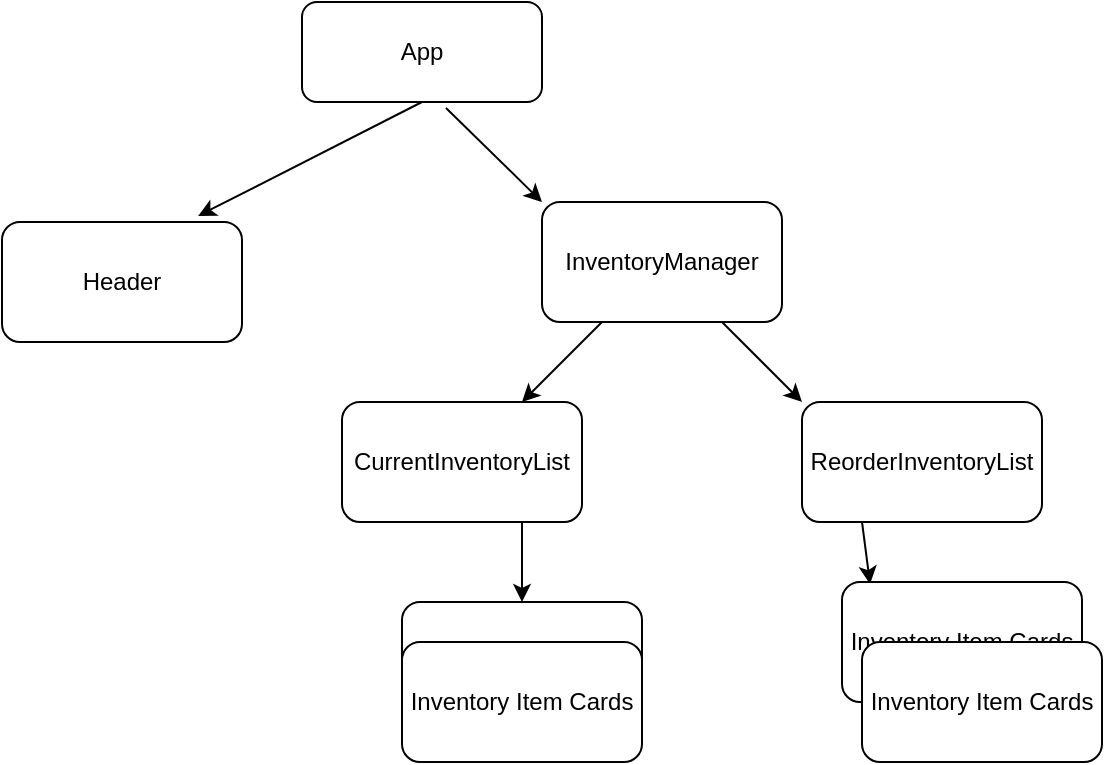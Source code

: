 <mxfile>
    <diagram id="tgZjAdRxyMbPszYjlcq3" name="Page-1">
        <mxGraphModel dx="673" dy="769" grid="1" gridSize="10" guides="1" tooltips="1" connect="1" arrows="1" fold="1" page="1" pageScale="1" pageWidth="850" pageHeight="1100" math="0" shadow="0">
            <root>
                <mxCell id="0"/>
                <mxCell id="1" parent="0"/>
                <mxCell id="12" style="edgeStyle=none;html=1;exitX=0.5;exitY=1;exitDx=0;exitDy=0;entryX=0.817;entryY=-0.05;entryDx=0;entryDy=0;entryPerimeter=0;" edge="1" parent="1" source="2" target="3">
                    <mxGeometry relative="1" as="geometry"/>
                </mxCell>
                <mxCell id="2" value="App" style="rounded=1;whiteSpace=wrap;html=1;" vertex="1" parent="1">
                    <mxGeometry x="270" y="100" width="120" height="50" as="geometry"/>
                </mxCell>
                <mxCell id="3" value="Header" style="rounded=1;whiteSpace=wrap;html=1;" vertex="1" parent="1">
                    <mxGeometry x="120" y="210" width="120" height="60" as="geometry"/>
                </mxCell>
                <mxCell id="16" style="edgeStyle=none;html=1;exitX=0.25;exitY=1;exitDx=0;exitDy=0;entryX=0.75;entryY=0;entryDx=0;entryDy=0;" edge="1" parent="1" source="4" target="5">
                    <mxGeometry relative="1" as="geometry"/>
                </mxCell>
                <mxCell id="17" style="html=1;exitX=0.75;exitY=1;exitDx=0;exitDy=0;entryX=0;entryY=0;entryDx=0;entryDy=0;" edge="1" parent="1" source="4" target="6">
                    <mxGeometry relative="1" as="geometry"/>
                </mxCell>
                <mxCell id="4" value="InventoryManager" style="rounded=1;whiteSpace=wrap;html=1;" vertex="1" parent="1">
                    <mxGeometry x="390" y="200" width="120" height="60" as="geometry"/>
                </mxCell>
                <mxCell id="18" style="edgeStyle=none;html=1;exitX=0.75;exitY=1;exitDx=0;exitDy=0;entryX=0.5;entryY=0;entryDx=0;entryDy=0;" edge="1" parent="1" source="5" target="7">
                    <mxGeometry relative="1" as="geometry"/>
                </mxCell>
                <mxCell id="5" value="CurrentInventoryList" style="rounded=1;whiteSpace=wrap;html=1;" vertex="1" parent="1">
                    <mxGeometry x="290" y="300" width="120" height="60" as="geometry"/>
                </mxCell>
                <mxCell id="19" style="edgeStyle=none;html=1;exitX=0.25;exitY=1;exitDx=0;exitDy=0;entryX=0.117;entryY=0.017;entryDx=0;entryDy=0;entryPerimeter=0;" edge="1" parent="1" source="6" target="10">
                    <mxGeometry relative="1" as="geometry"/>
                </mxCell>
                <mxCell id="6" value="ReorderInventoryList" style="rounded=1;whiteSpace=wrap;html=1;" vertex="1" parent="1">
                    <mxGeometry x="520" y="300" width="120" height="60" as="geometry"/>
                </mxCell>
                <mxCell id="7" value="Inventory Item Cards" style="rounded=1;whiteSpace=wrap;html=1;" vertex="1" parent="1">
                    <mxGeometry x="320" y="400" width="120" height="60" as="geometry"/>
                </mxCell>
                <mxCell id="9" value="Inventory Item Cards" style="rounded=1;whiteSpace=wrap;html=1;" vertex="1" parent="1">
                    <mxGeometry x="320" y="420" width="120" height="60" as="geometry"/>
                </mxCell>
                <mxCell id="10" value="Inventory Item Cards" style="rounded=1;whiteSpace=wrap;html=1;" vertex="1" parent="1">
                    <mxGeometry x="540" y="390" width="120" height="60" as="geometry"/>
                </mxCell>
                <mxCell id="11" value="Inventory Item Cards" style="rounded=1;whiteSpace=wrap;html=1;" vertex="1" parent="1">
                    <mxGeometry x="550" y="420" width="120" height="60" as="geometry"/>
                </mxCell>
                <mxCell id="13" style="edgeStyle=none;html=1;exitX=0.6;exitY=1.06;exitDx=0;exitDy=0;entryX=0;entryY=0;entryDx=0;entryDy=0;exitPerimeter=0;" edge="1" parent="1" source="2" target="4">
                    <mxGeometry relative="1" as="geometry">
                        <mxPoint x="340" y="160" as="sourcePoint"/>
                        <mxPoint x="228.04" y="217" as="targetPoint"/>
                    </mxGeometry>
                </mxCell>
            </root>
        </mxGraphModel>
    </diagram>
</mxfile>